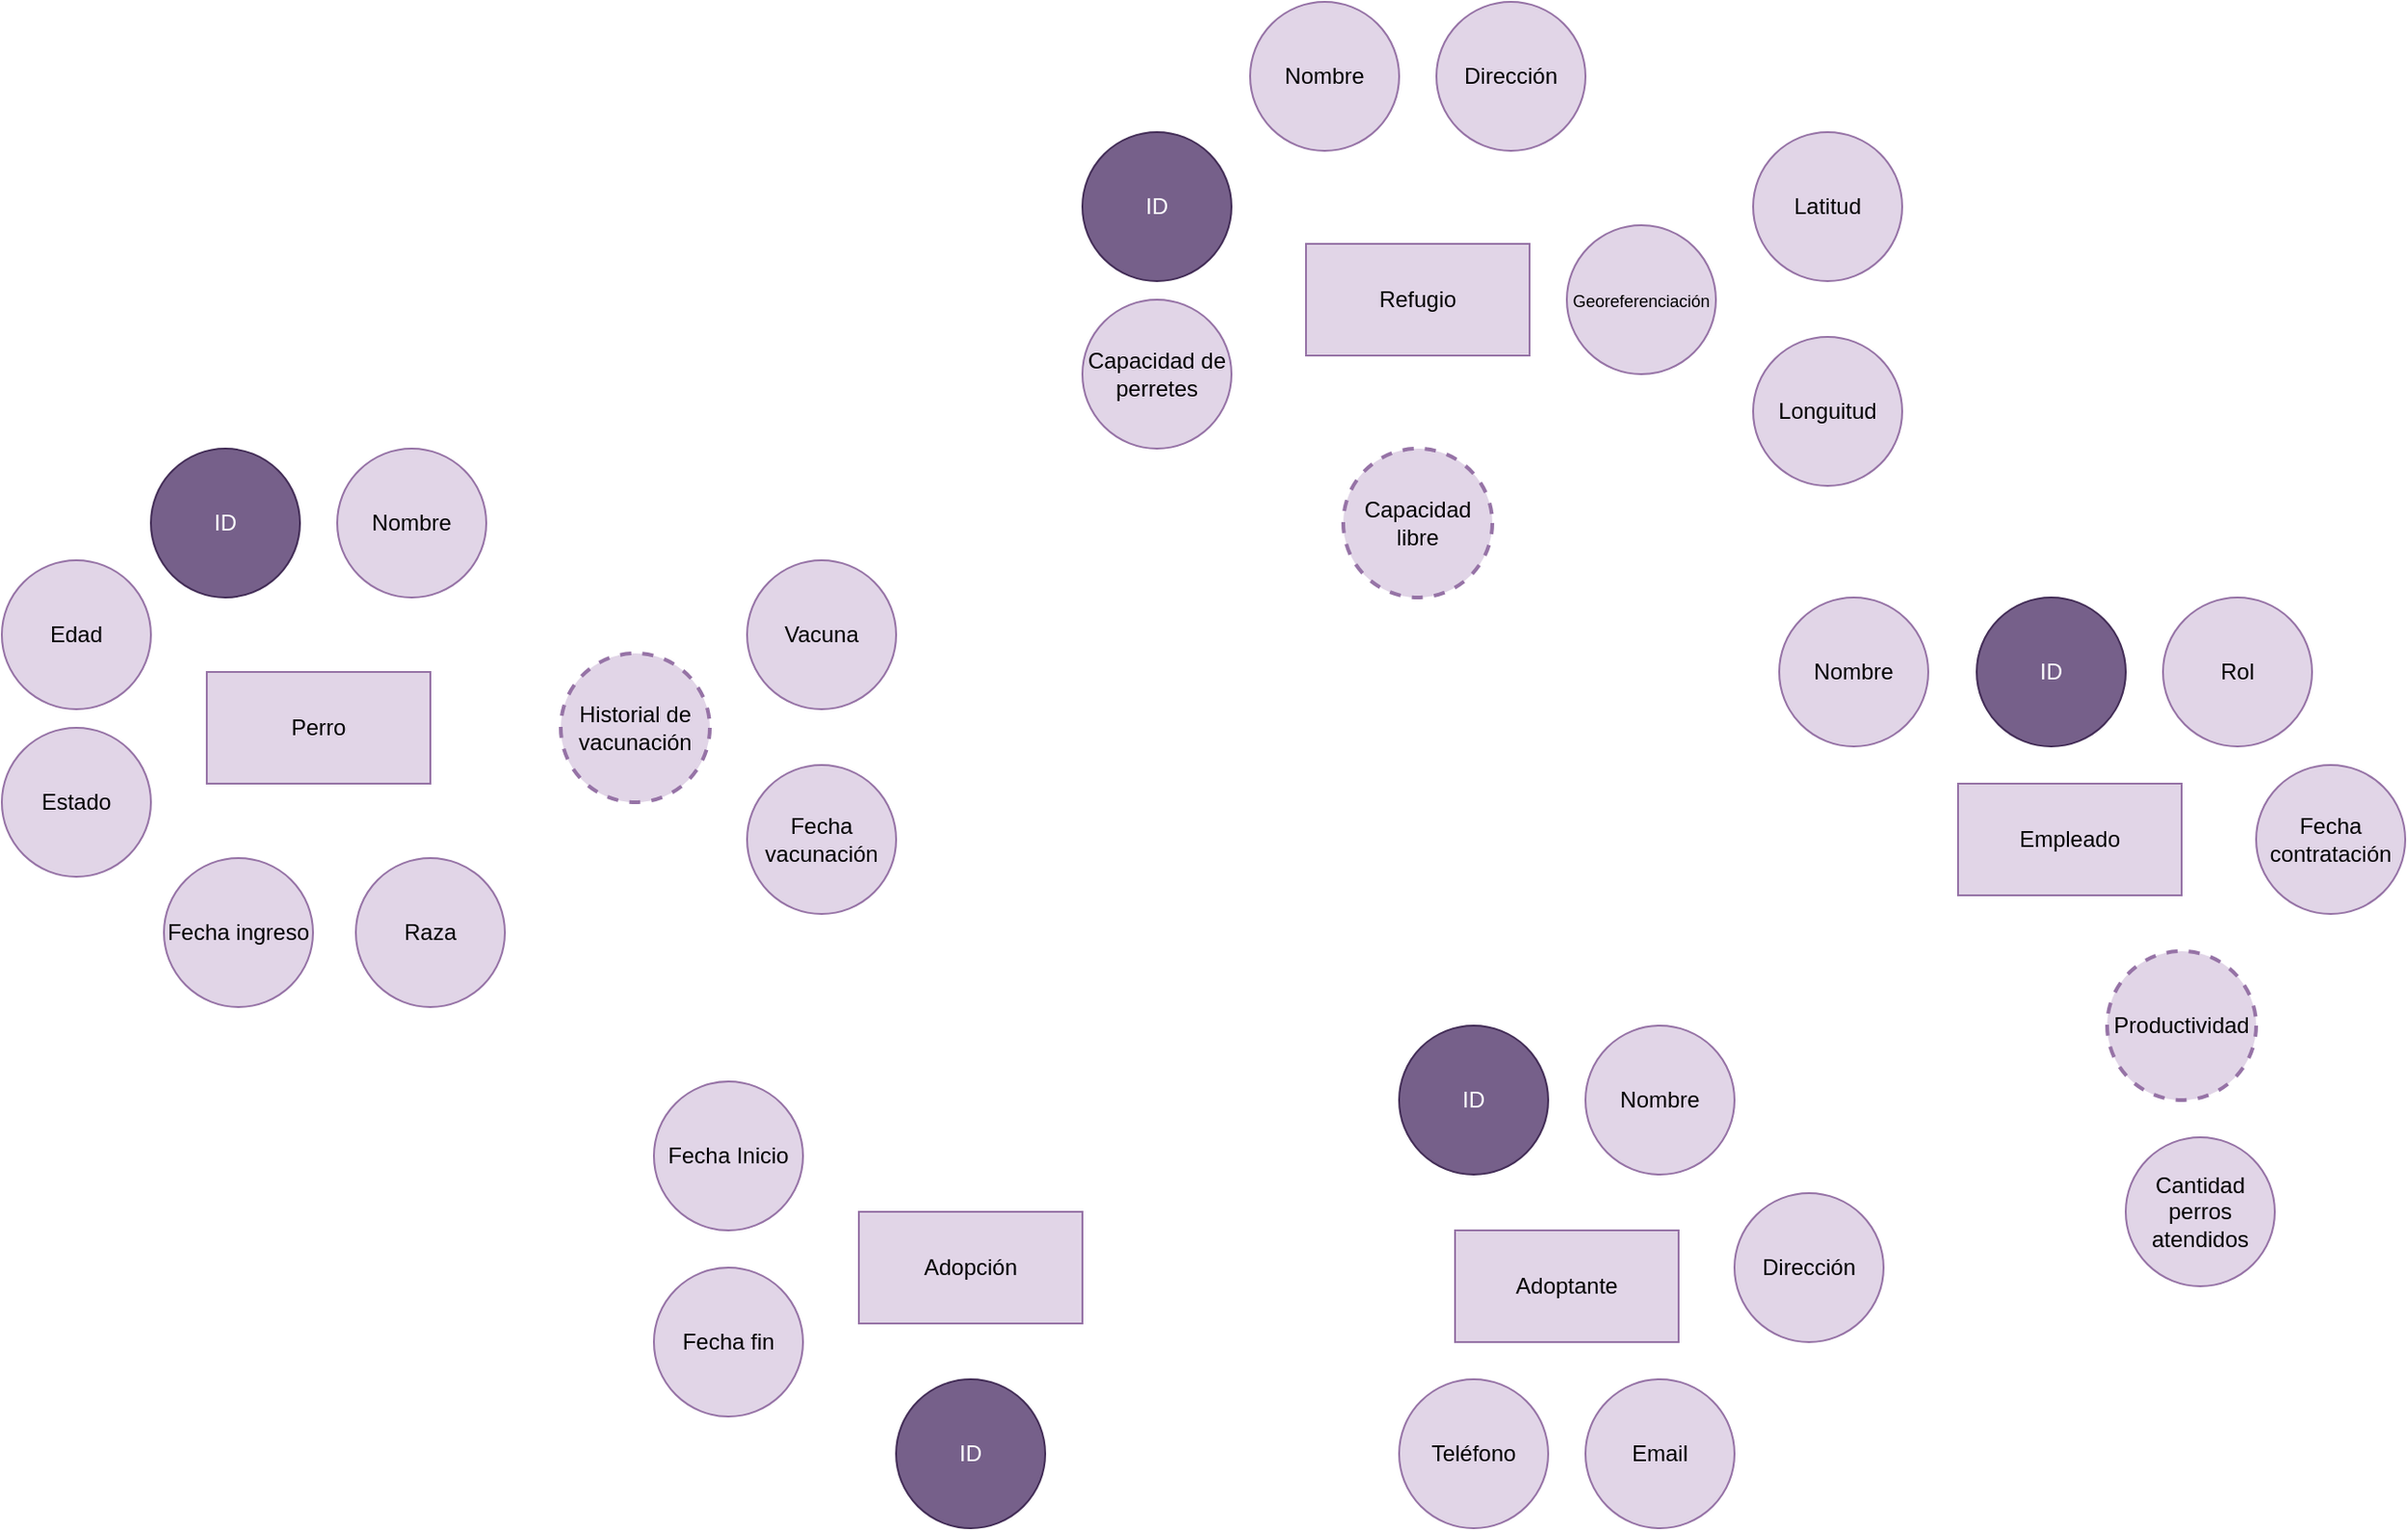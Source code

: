 <mxfile version="24.8.0">
  <diagram name="Página-1" id="VQzYdQzcV9R4RK3oKas_">
    <mxGraphModel dx="2261" dy="772" grid="1" gridSize="10" guides="1" tooltips="1" connect="1" arrows="1" fold="1" page="1" pageScale="1" pageWidth="827" pageHeight="1169" math="0" shadow="0">
      <root>
        <mxCell id="0" />
        <mxCell id="1" parent="0" />
        <mxCell id="Iw8bfR4sa_wHzvGIG2jI-1" value="Refugio" style="rounded=0;whiteSpace=wrap;html=1;fillColor=#e1d5e7;strokeColor=#9673a6;" vertex="1" parent="1">
          <mxGeometry x="160" y="160" width="120" height="60" as="geometry" />
        </mxCell>
        <mxCell id="Iw8bfR4sa_wHzvGIG2jI-2" value="Nombre" style="ellipse;whiteSpace=wrap;html=1;aspect=fixed;fillColor=#e1d5e7;strokeColor=#9673a6;" vertex="1" parent="1">
          <mxGeometry x="130" y="30" width="80" height="80" as="geometry" />
        </mxCell>
        <mxCell id="Iw8bfR4sa_wHzvGIG2jI-3" value="ID" style="ellipse;whiteSpace=wrap;html=1;aspect=fixed;fillColor=#76608a;strokeColor=#432D57;fontColor=#ffffff;" vertex="1" parent="1">
          <mxGeometry x="40" y="100" width="80" height="80" as="geometry" />
        </mxCell>
        <mxCell id="Iw8bfR4sa_wHzvGIG2jI-4" value="Dirección" style="ellipse;whiteSpace=wrap;html=1;aspect=fixed;fillColor=#e1d5e7;strokeColor=#9673a6;" vertex="1" parent="1">
          <mxGeometry x="230" y="30" width="80" height="80" as="geometry" />
        </mxCell>
        <mxCell id="Iw8bfR4sa_wHzvGIG2jI-5" value="&lt;font style=&quot;font-size: 9px;&quot;&gt;Georeferenciación&lt;/font&gt;" style="ellipse;whiteSpace=wrap;html=1;aspect=fixed;fillColor=#e1d5e7;strokeColor=#9673a6;" vertex="1" parent="1">
          <mxGeometry x="300" y="150" width="80" height="80" as="geometry" />
        </mxCell>
        <mxCell id="Iw8bfR4sa_wHzvGIG2jI-7" value="Latitud" style="ellipse;whiteSpace=wrap;html=1;aspect=fixed;fillColor=#e1d5e7;strokeColor=#9673a6;" vertex="1" parent="1">
          <mxGeometry x="400" y="100" width="80" height="80" as="geometry" />
        </mxCell>
        <mxCell id="Iw8bfR4sa_wHzvGIG2jI-8" value="Longuitud" style="ellipse;whiteSpace=wrap;html=1;aspect=fixed;fillColor=#e1d5e7;strokeColor=#9673a6;" vertex="1" parent="1">
          <mxGeometry x="400" y="210" width="80" height="80" as="geometry" />
        </mxCell>
        <mxCell id="Iw8bfR4sa_wHzvGIG2jI-9" value="Capacidad de perretes" style="ellipse;whiteSpace=wrap;html=1;aspect=fixed;fillColor=#e1d5e7;strokeColor=#9673a6;" vertex="1" parent="1">
          <mxGeometry x="40" y="190" width="80" height="80" as="geometry" />
        </mxCell>
        <mxCell id="Iw8bfR4sa_wHzvGIG2jI-11" value="Capacidad libre" style="ellipse;whiteSpace=wrap;html=1;aspect=fixed;fillColor=#e1d5e7;strokeColor=#9673a6;dashed=1;strokeWidth=2;" vertex="1" parent="1">
          <mxGeometry x="180" y="270" width="80" height="80" as="geometry" />
        </mxCell>
        <mxCell id="Iw8bfR4sa_wHzvGIG2jI-12" value="Perro" style="rounded=0;whiteSpace=wrap;html=1;fillColor=#e1d5e7;strokeColor=#9673a6;" vertex="1" parent="1">
          <mxGeometry x="-430" y="390" width="120" height="60" as="geometry" />
        </mxCell>
        <mxCell id="Iw8bfR4sa_wHzvGIG2jI-13" value="ID" style="ellipse;whiteSpace=wrap;html=1;aspect=fixed;fillColor=#76608a;strokeColor=#432D57;fontColor=#ffffff;" vertex="1" parent="1">
          <mxGeometry x="-460" y="270" width="80" height="80" as="geometry" />
        </mxCell>
        <mxCell id="Iw8bfR4sa_wHzvGIG2jI-14" value="Nombre" style="ellipse;whiteSpace=wrap;html=1;aspect=fixed;fillColor=#e1d5e7;strokeColor=#9673a6;" vertex="1" parent="1">
          <mxGeometry x="-360" y="270" width="80" height="80" as="geometry" />
        </mxCell>
        <mxCell id="Iw8bfR4sa_wHzvGIG2jI-15" value="Edad" style="ellipse;whiteSpace=wrap;html=1;aspect=fixed;fillColor=#e1d5e7;strokeColor=#9673a6;" vertex="1" parent="1">
          <mxGeometry x="-540" y="330" width="80" height="80" as="geometry" />
        </mxCell>
        <mxCell id="Iw8bfR4sa_wHzvGIG2jI-16" value="Raza" style="ellipse;whiteSpace=wrap;html=1;aspect=fixed;fillColor=#e1d5e7;strokeColor=#9673a6;" vertex="1" parent="1">
          <mxGeometry x="-350" y="490" width="80" height="80" as="geometry" />
        </mxCell>
        <mxCell id="Iw8bfR4sa_wHzvGIG2jI-17" value="Fecha ingreso" style="ellipse;whiteSpace=wrap;html=1;aspect=fixed;fillColor=#e1d5e7;strokeColor=#9673a6;" vertex="1" parent="1">
          <mxGeometry x="-453" y="490" width="80" height="80" as="geometry" />
        </mxCell>
        <mxCell id="Iw8bfR4sa_wHzvGIG2jI-18" value="Estado" style="ellipse;whiteSpace=wrap;html=1;aspect=fixed;fillColor=#e1d5e7;strokeColor=#9673a6;" vertex="1" parent="1">
          <mxGeometry x="-540" y="420" width="80" height="80" as="geometry" />
        </mxCell>
        <mxCell id="Iw8bfR4sa_wHzvGIG2jI-20" value="Historial de vacunación" style="ellipse;whiteSpace=wrap;html=1;aspect=fixed;fillColor=#e1d5e7;strokeColor=#9673a6;dashed=1;strokeWidth=2;" vertex="1" parent="1">
          <mxGeometry x="-240" y="380" width="80" height="80" as="geometry" />
        </mxCell>
        <mxCell id="Iw8bfR4sa_wHzvGIG2jI-21" value="Fecha vacunación" style="ellipse;whiteSpace=wrap;html=1;aspect=fixed;fillColor=#e1d5e7;strokeColor=#9673a6;" vertex="1" parent="1">
          <mxGeometry x="-140" y="440" width="80" height="80" as="geometry" />
        </mxCell>
        <mxCell id="Iw8bfR4sa_wHzvGIG2jI-22" value="Vacuna" style="ellipse;whiteSpace=wrap;html=1;aspect=fixed;fillColor=#e1d5e7;strokeColor=#9673a6;" vertex="1" parent="1">
          <mxGeometry x="-140" y="330" width="80" height="80" as="geometry" />
        </mxCell>
        <mxCell id="Iw8bfR4sa_wHzvGIG2jI-23" value="Adopción" style="rounded=0;whiteSpace=wrap;html=1;fillColor=#e1d5e7;strokeColor=#9673a6;" vertex="1" parent="1">
          <mxGeometry x="-80" y="680" width="120" height="60" as="geometry" />
        </mxCell>
        <mxCell id="Iw8bfR4sa_wHzvGIG2jI-24" value="ID" style="ellipse;whiteSpace=wrap;html=1;aspect=fixed;fillColor=#76608a;strokeColor=#432D57;fontColor=#ffffff;" vertex="1" parent="1">
          <mxGeometry x="-60" y="770" width="80" height="80" as="geometry" />
        </mxCell>
        <mxCell id="Iw8bfR4sa_wHzvGIG2jI-25" value="Fecha Inicio" style="ellipse;whiteSpace=wrap;html=1;aspect=fixed;fillColor=#e1d5e7;strokeColor=#9673a6;" vertex="1" parent="1">
          <mxGeometry x="-190" y="610" width="80" height="80" as="geometry" />
        </mxCell>
        <mxCell id="Iw8bfR4sa_wHzvGIG2jI-26" value="Fecha fin" style="ellipse;whiteSpace=wrap;html=1;aspect=fixed;fillColor=#e1d5e7;strokeColor=#9673a6;" vertex="1" parent="1">
          <mxGeometry x="-190" y="710" width="80" height="80" as="geometry" />
        </mxCell>
        <mxCell id="Iw8bfR4sa_wHzvGIG2jI-29" value="Adoptante" style="rounded=0;whiteSpace=wrap;html=1;fillColor=#e1d5e7;strokeColor=#9673a6;" vertex="1" parent="1">
          <mxGeometry x="240" y="690" width="120" height="60" as="geometry" />
        </mxCell>
        <mxCell id="Iw8bfR4sa_wHzvGIG2jI-30" value="ID" style="ellipse;whiteSpace=wrap;html=1;aspect=fixed;fillColor=#76608a;strokeColor=#432D57;fontColor=#ffffff;" vertex="1" parent="1">
          <mxGeometry x="210" y="580" width="80" height="80" as="geometry" />
        </mxCell>
        <mxCell id="Iw8bfR4sa_wHzvGIG2jI-31" value="Nombre" style="ellipse;whiteSpace=wrap;html=1;aspect=fixed;fillColor=#e1d5e7;strokeColor=#9673a6;" vertex="1" parent="1">
          <mxGeometry x="310" y="580" width="80" height="80" as="geometry" />
        </mxCell>
        <mxCell id="Iw8bfR4sa_wHzvGIG2jI-32" value="Dirección" style="ellipse;whiteSpace=wrap;html=1;aspect=fixed;fillColor=#e1d5e7;strokeColor=#9673a6;" vertex="1" parent="1">
          <mxGeometry x="390" y="670" width="80" height="80" as="geometry" />
        </mxCell>
        <mxCell id="Iw8bfR4sa_wHzvGIG2jI-33" value="Teléfono" style="ellipse;whiteSpace=wrap;html=1;aspect=fixed;fillColor=#e1d5e7;strokeColor=#9673a6;strokeWidth=1;" vertex="1" parent="1">
          <mxGeometry x="210" y="770" width="80" height="80" as="geometry" />
        </mxCell>
        <mxCell id="Iw8bfR4sa_wHzvGIG2jI-34" value="Email" style="ellipse;whiteSpace=wrap;html=1;aspect=fixed;fillColor=#e1d5e7;strokeColor=#9673a6;strokeWidth=1;" vertex="1" parent="1">
          <mxGeometry x="310" y="770" width="80" height="80" as="geometry" />
        </mxCell>
        <mxCell id="Iw8bfR4sa_wHzvGIG2jI-36" value="Empleado" style="rounded=0;whiteSpace=wrap;html=1;fillColor=#e1d5e7;strokeColor=#9673a6;" vertex="1" parent="1">
          <mxGeometry x="510" y="450" width="120" height="60" as="geometry" />
        </mxCell>
        <mxCell id="Iw8bfR4sa_wHzvGIG2jI-39" value="Nombre" style="ellipse;whiteSpace=wrap;html=1;aspect=fixed;fillColor=#e1d5e7;strokeColor=#9673a6;" vertex="1" parent="1">
          <mxGeometry x="414" y="350" width="80" height="80" as="geometry" />
        </mxCell>
        <mxCell id="Iw8bfR4sa_wHzvGIG2jI-40" value="ID" style="ellipse;whiteSpace=wrap;html=1;aspect=fixed;fillColor=#76608a;strokeColor=#432D57;fontColor=#ffffff;" vertex="1" parent="1">
          <mxGeometry x="520" y="350" width="80" height="80" as="geometry" />
        </mxCell>
        <mxCell id="Iw8bfR4sa_wHzvGIG2jI-41" value="Rol" style="ellipse;whiteSpace=wrap;html=1;aspect=fixed;fillColor=#e1d5e7;strokeColor=#9673a6;" vertex="1" parent="1">
          <mxGeometry x="620" y="350" width="80" height="80" as="geometry" />
        </mxCell>
        <mxCell id="Iw8bfR4sa_wHzvGIG2jI-42" value="Fecha contratación" style="ellipse;whiteSpace=wrap;html=1;aspect=fixed;fillColor=#e1d5e7;strokeColor=#9673a6;" vertex="1" parent="1">
          <mxGeometry x="670" y="440" width="80" height="80" as="geometry" />
        </mxCell>
        <mxCell id="Iw8bfR4sa_wHzvGIG2jI-46" value="Productividad" style="ellipse;whiteSpace=wrap;html=1;aspect=fixed;fillColor=#e1d5e7;strokeColor=#9673a6;dashed=1;strokeWidth=2;" vertex="1" parent="1">
          <mxGeometry x="590" y="540" width="80" height="80" as="geometry" />
        </mxCell>
        <mxCell id="Iw8bfR4sa_wHzvGIG2jI-48" value="Cantidad perros atendidos" style="ellipse;whiteSpace=wrap;html=1;aspect=fixed;fillColor=#e1d5e7;strokeColor=#9673a6;" vertex="1" parent="1">
          <mxGeometry x="600" y="640" width="80" height="80" as="geometry" />
        </mxCell>
      </root>
    </mxGraphModel>
  </diagram>
</mxfile>
